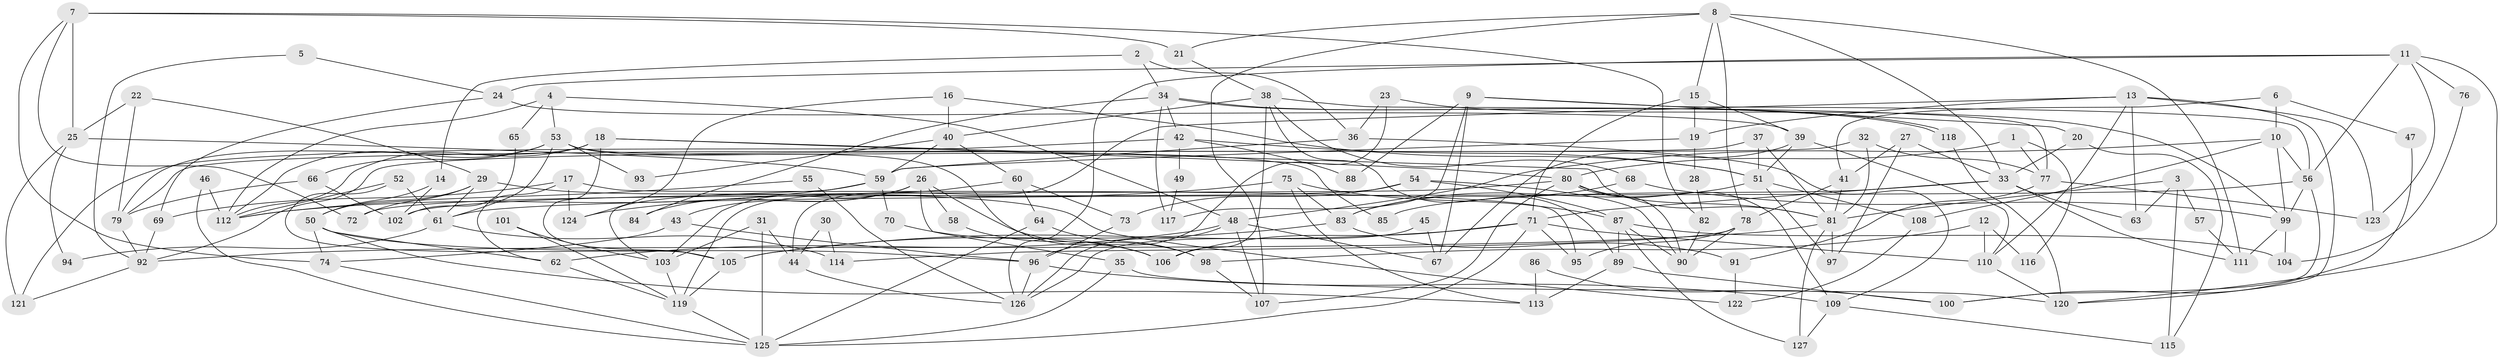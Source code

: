 // Generated by graph-tools (version 1.1) at 2025/11/02/27/25 16:11:19]
// undirected, 127 vertices, 254 edges
graph export_dot {
graph [start="1"]
  node [color=gray90,style=filled];
  1;
  2;
  3;
  4;
  5;
  6;
  7;
  8;
  9;
  10;
  11;
  12;
  13;
  14;
  15;
  16;
  17;
  18;
  19;
  20;
  21;
  22;
  23;
  24;
  25;
  26;
  27;
  28;
  29;
  30;
  31;
  32;
  33;
  34;
  35;
  36;
  37;
  38;
  39;
  40;
  41;
  42;
  43;
  44;
  45;
  46;
  47;
  48;
  49;
  50;
  51;
  52;
  53;
  54;
  55;
  56;
  57;
  58;
  59;
  60;
  61;
  62;
  63;
  64;
  65;
  66;
  67;
  68;
  69;
  70;
  71;
  72;
  73;
  74;
  75;
  76;
  77;
  78;
  79;
  80;
  81;
  82;
  83;
  84;
  85;
  86;
  87;
  88;
  89;
  90;
  91;
  92;
  93;
  94;
  95;
  96;
  97;
  98;
  99;
  100;
  101;
  102;
  103;
  104;
  105;
  106;
  107;
  108;
  109;
  110;
  111;
  112;
  113;
  114;
  115;
  116;
  117;
  118;
  119;
  120;
  121;
  122;
  123;
  124;
  125;
  126;
  127;
  1 -- 80;
  1 -- 77;
  1 -- 116;
  2 -- 34;
  2 -- 36;
  2 -- 14;
  3 -- 63;
  3 -- 81;
  3 -- 57;
  3 -- 115;
  4 -- 112;
  4 -- 53;
  4 -- 48;
  4 -- 65;
  5 -- 24;
  5 -- 92;
  6 -- 10;
  6 -- 41;
  6 -- 47;
  7 -- 21;
  7 -- 74;
  7 -- 25;
  7 -- 72;
  7 -- 82;
  8 -- 107;
  8 -- 15;
  8 -- 21;
  8 -- 33;
  8 -- 78;
  8 -- 111;
  9 -- 56;
  9 -- 20;
  9 -- 67;
  9 -- 88;
  9 -- 117;
  10 -- 48;
  10 -- 56;
  10 -- 99;
  10 -- 108;
  11 -- 120;
  11 -- 56;
  11 -- 24;
  11 -- 76;
  11 -- 123;
  11 -- 126;
  12 -- 110;
  12 -- 98;
  12 -- 116;
  13 -- 123;
  13 -- 110;
  13 -- 19;
  13 -- 44;
  13 -- 63;
  13 -- 120;
  14 -- 50;
  14 -- 102;
  15 -- 71;
  15 -- 19;
  15 -- 39;
  16 -- 51;
  16 -- 40;
  16 -- 124;
  17 -- 95;
  17 -- 62;
  17 -- 69;
  17 -- 124;
  18 -- 81;
  18 -- 80;
  18 -- 79;
  18 -- 105;
  18 -- 112;
  19 -- 59;
  19 -- 28;
  20 -- 33;
  20 -- 115;
  21 -- 38;
  22 -- 25;
  22 -- 79;
  22 -- 29;
  23 -- 99;
  23 -- 96;
  23 -- 36;
  24 -- 39;
  24 -- 69;
  25 -- 59;
  25 -- 94;
  25 -- 121;
  26 -- 98;
  26 -- 103;
  26 -- 35;
  26 -- 43;
  26 -- 58;
  26 -- 84;
  27 -- 97;
  27 -- 33;
  27 -- 41;
  28 -- 82;
  29 -- 61;
  29 -- 50;
  29 -- 72;
  29 -- 122;
  30 -- 44;
  30 -- 114;
  31 -- 44;
  31 -- 125;
  31 -- 103;
  32 -- 81;
  32 -- 92;
  32 -- 77;
  33 -- 71;
  33 -- 63;
  33 -- 85;
  33 -- 111;
  34 -- 118;
  34 -- 118;
  34 -- 42;
  34 -- 84;
  34 -- 117;
  35 -- 120;
  35 -- 125;
  36 -- 109;
  36 -- 59;
  37 -- 79;
  37 -- 81;
  37 -- 51;
  38 -- 77;
  38 -- 40;
  38 -- 68;
  38 -- 89;
  38 -- 106;
  39 -- 51;
  39 -- 67;
  39 -- 110;
  40 -- 60;
  40 -- 59;
  40 -- 93;
  41 -- 81;
  41 -- 78;
  42 -- 51;
  42 -- 121;
  42 -- 49;
  42 -- 88;
  43 -- 74;
  43 -- 96;
  44 -- 126;
  45 -- 67;
  45 -- 126;
  46 -- 112;
  46 -- 125;
  47 -- 100;
  48 -- 67;
  48 -- 62;
  48 -- 107;
  48 -- 126;
  49 -- 117;
  50 -- 96;
  50 -- 62;
  50 -- 74;
  50 -- 113;
  51 -- 83;
  51 -- 97;
  51 -- 108;
  52 -- 112;
  52 -- 105;
  52 -- 61;
  53 -- 112;
  53 -- 106;
  53 -- 61;
  53 -- 66;
  53 -- 85;
  53 -- 93;
  54 -- 72;
  54 -- 87;
  54 -- 73;
  54 -- 90;
  55 -- 112;
  55 -- 126;
  56 -- 61;
  56 -- 99;
  56 -- 100;
  57 -- 111;
  58 -- 106;
  59 -- 103;
  59 -- 70;
  59 -- 112;
  60 -- 119;
  60 -- 73;
  60 -- 64;
  61 -- 94;
  61 -- 114;
  62 -- 119;
  64 -- 125;
  64 -- 98;
  65 -- 102;
  66 -- 102;
  66 -- 79;
  68 -- 99;
  68 -- 83;
  69 -- 92;
  70 -- 106;
  71 -- 125;
  71 -- 105;
  71 -- 95;
  71 -- 106;
  71 -- 110;
  73 -- 96;
  74 -- 125;
  75 -- 124;
  75 -- 113;
  75 -- 83;
  75 -- 87;
  76 -- 104;
  77 -- 91;
  77 -- 123;
  78 -- 90;
  78 -- 95;
  78 -- 114;
  79 -- 92;
  80 -- 90;
  80 -- 81;
  80 -- 102;
  80 -- 107;
  80 -- 109;
  81 -- 127;
  81 -- 92;
  81 -- 97;
  82 -- 90;
  83 -- 91;
  83 -- 105;
  86 -- 113;
  86 -- 100;
  87 -- 90;
  87 -- 89;
  87 -- 104;
  87 -- 127;
  89 -- 100;
  89 -- 113;
  91 -- 122;
  92 -- 121;
  96 -- 126;
  96 -- 109;
  98 -- 107;
  99 -- 111;
  99 -- 104;
  101 -- 103;
  101 -- 119;
  103 -- 119;
  105 -- 119;
  108 -- 122;
  109 -- 115;
  109 -- 127;
  110 -- 120;
  118 -- 120;
  119 -- 125;
}
